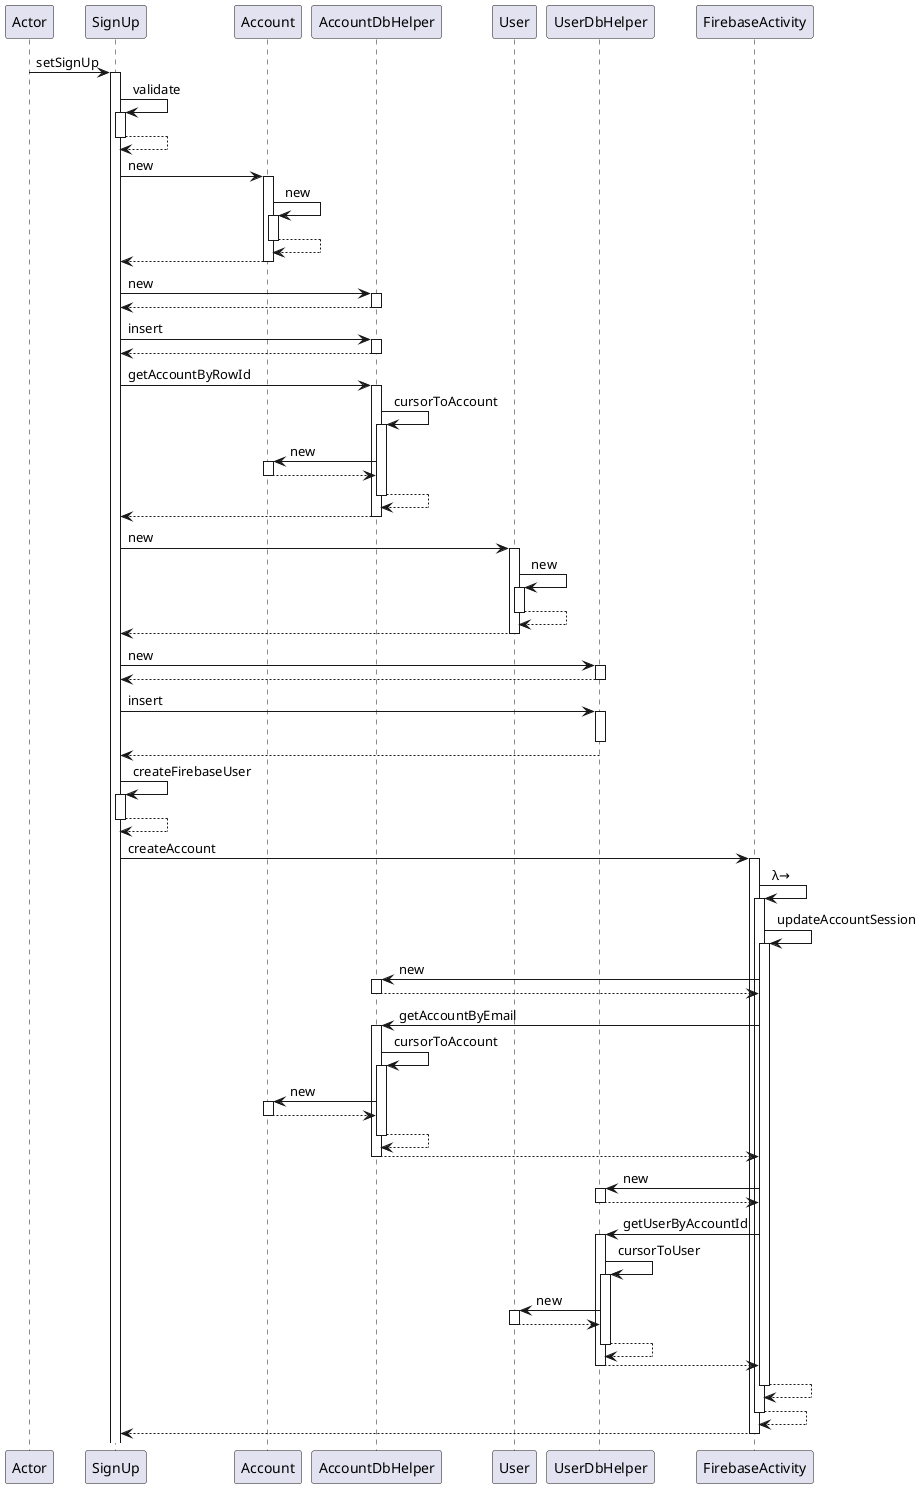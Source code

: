 @startuml
participant Actor
Actor -> SignUp : setSignUp
activate SignUp
SignUp -> SignUp : validate
activate SignUp
SignUp --> SignUp
deactivate SignUp
SignUp -> Account : new
activate Account
Account -> Account : new
activate Account
Account --> Account
deactivate Account
Account --> SignUp
deactivate Account
SignUp -> AccountDbHelper : new
activate AccountDbHelper
AccountDbHelper --> SignUp
deactivate AccountDbHelper
SignUp -> AccountDbHelper : insert
activate AccountDbHelper
AccountDbHelper --> SignUp
deactivate AccountDbHelper
SignUp -> AccountDbHelper : getAccountByRowId
activate AccountDbHelper
AccountDbHelper -> AccountDbHelper : cursorToAccount
activate AccountDbHelper
AccountDbHelper -> Account : new
activate Account
Account --> AccountDbHelper
deactivate Account
AccountDbHelper --> AccountDbHelper
deactivate AccountDbHelper
AccountDbHelper --> SignUp
deactivate AccountDbHelper
SignUp -> User : new
activate User
User -> User : new
activate User
User --> User
deactivate User
User --> SignUp
deactivate User
SignUp -> UserDbHelper : new
activate UserDbHelper
UserDbHelper --> SignUp
deactivate UserDbHelper
SignUp -> UserDbHelper : insert
activate UserDbHelper
deactivate UserDbHelper
UserDbHelper --> SignUp
deactivate UserDbHelper
SignUp -> SignUp : createFirebaseUser
activate SignUp
SignUp --> SignUp
deactivate SignUp
SignUp -> FirebaseActivity : createAccount
activate FirebaseActivity
FirebaseActivity -> FirebaseActivity : λ→
activate FirebaseActivity
FirebaseActivity -> FirebaseActivity : updateAccountSession
activate FirebaseActivity
FirebaseActivity -> AccountDbHelper : new
activate AccountDbHelper
AccountDbHelper --> FirebaseActivity
deactivate AccountDbHelper
FirebaseActivity -> AccountDbHelper : getAccountByEmail
activate AccountDbHelper
AccountDbHelper -> AccountDbHelper : cursorToAccount
activate AccountDbHelper
AccountDbHelper -> Account : new
activate Account
Account --> AccountDbHelper
deactivate Account
AccountDbHelper --> AccountDbHelper
deactivate AccountDbHelper
AccountDbHelper --> FirebaseActivity
deactivate AccountDbHelper
FirebaseActivity -> UserDbHelper : new
activate UserDbHelper
UserDbHelper --> FirebaseActivity
deactivate UserDbHelper
FirebaseActivity -> UserDbHelper : getUserByAccountId
activate UserDbHelper
UserDbHelper -> UserDbHelper : cursorToUser
activate UserDbHelper
UserDbHelper -> User : new
activate User
User --> UserDbHelper
deactivate User
UserDbHelper --> UserDbHelper
deactivate UserDbHelper
UserDbHelper --> FirebaseActivity
deactivate UserDbHelper
FirebaseActivity --> FirebaseActivity
deactivate FirebaseActivity
FirebaseActivity --> FirebaseActivity
deactivate FirebaseActivity
return
@enduml